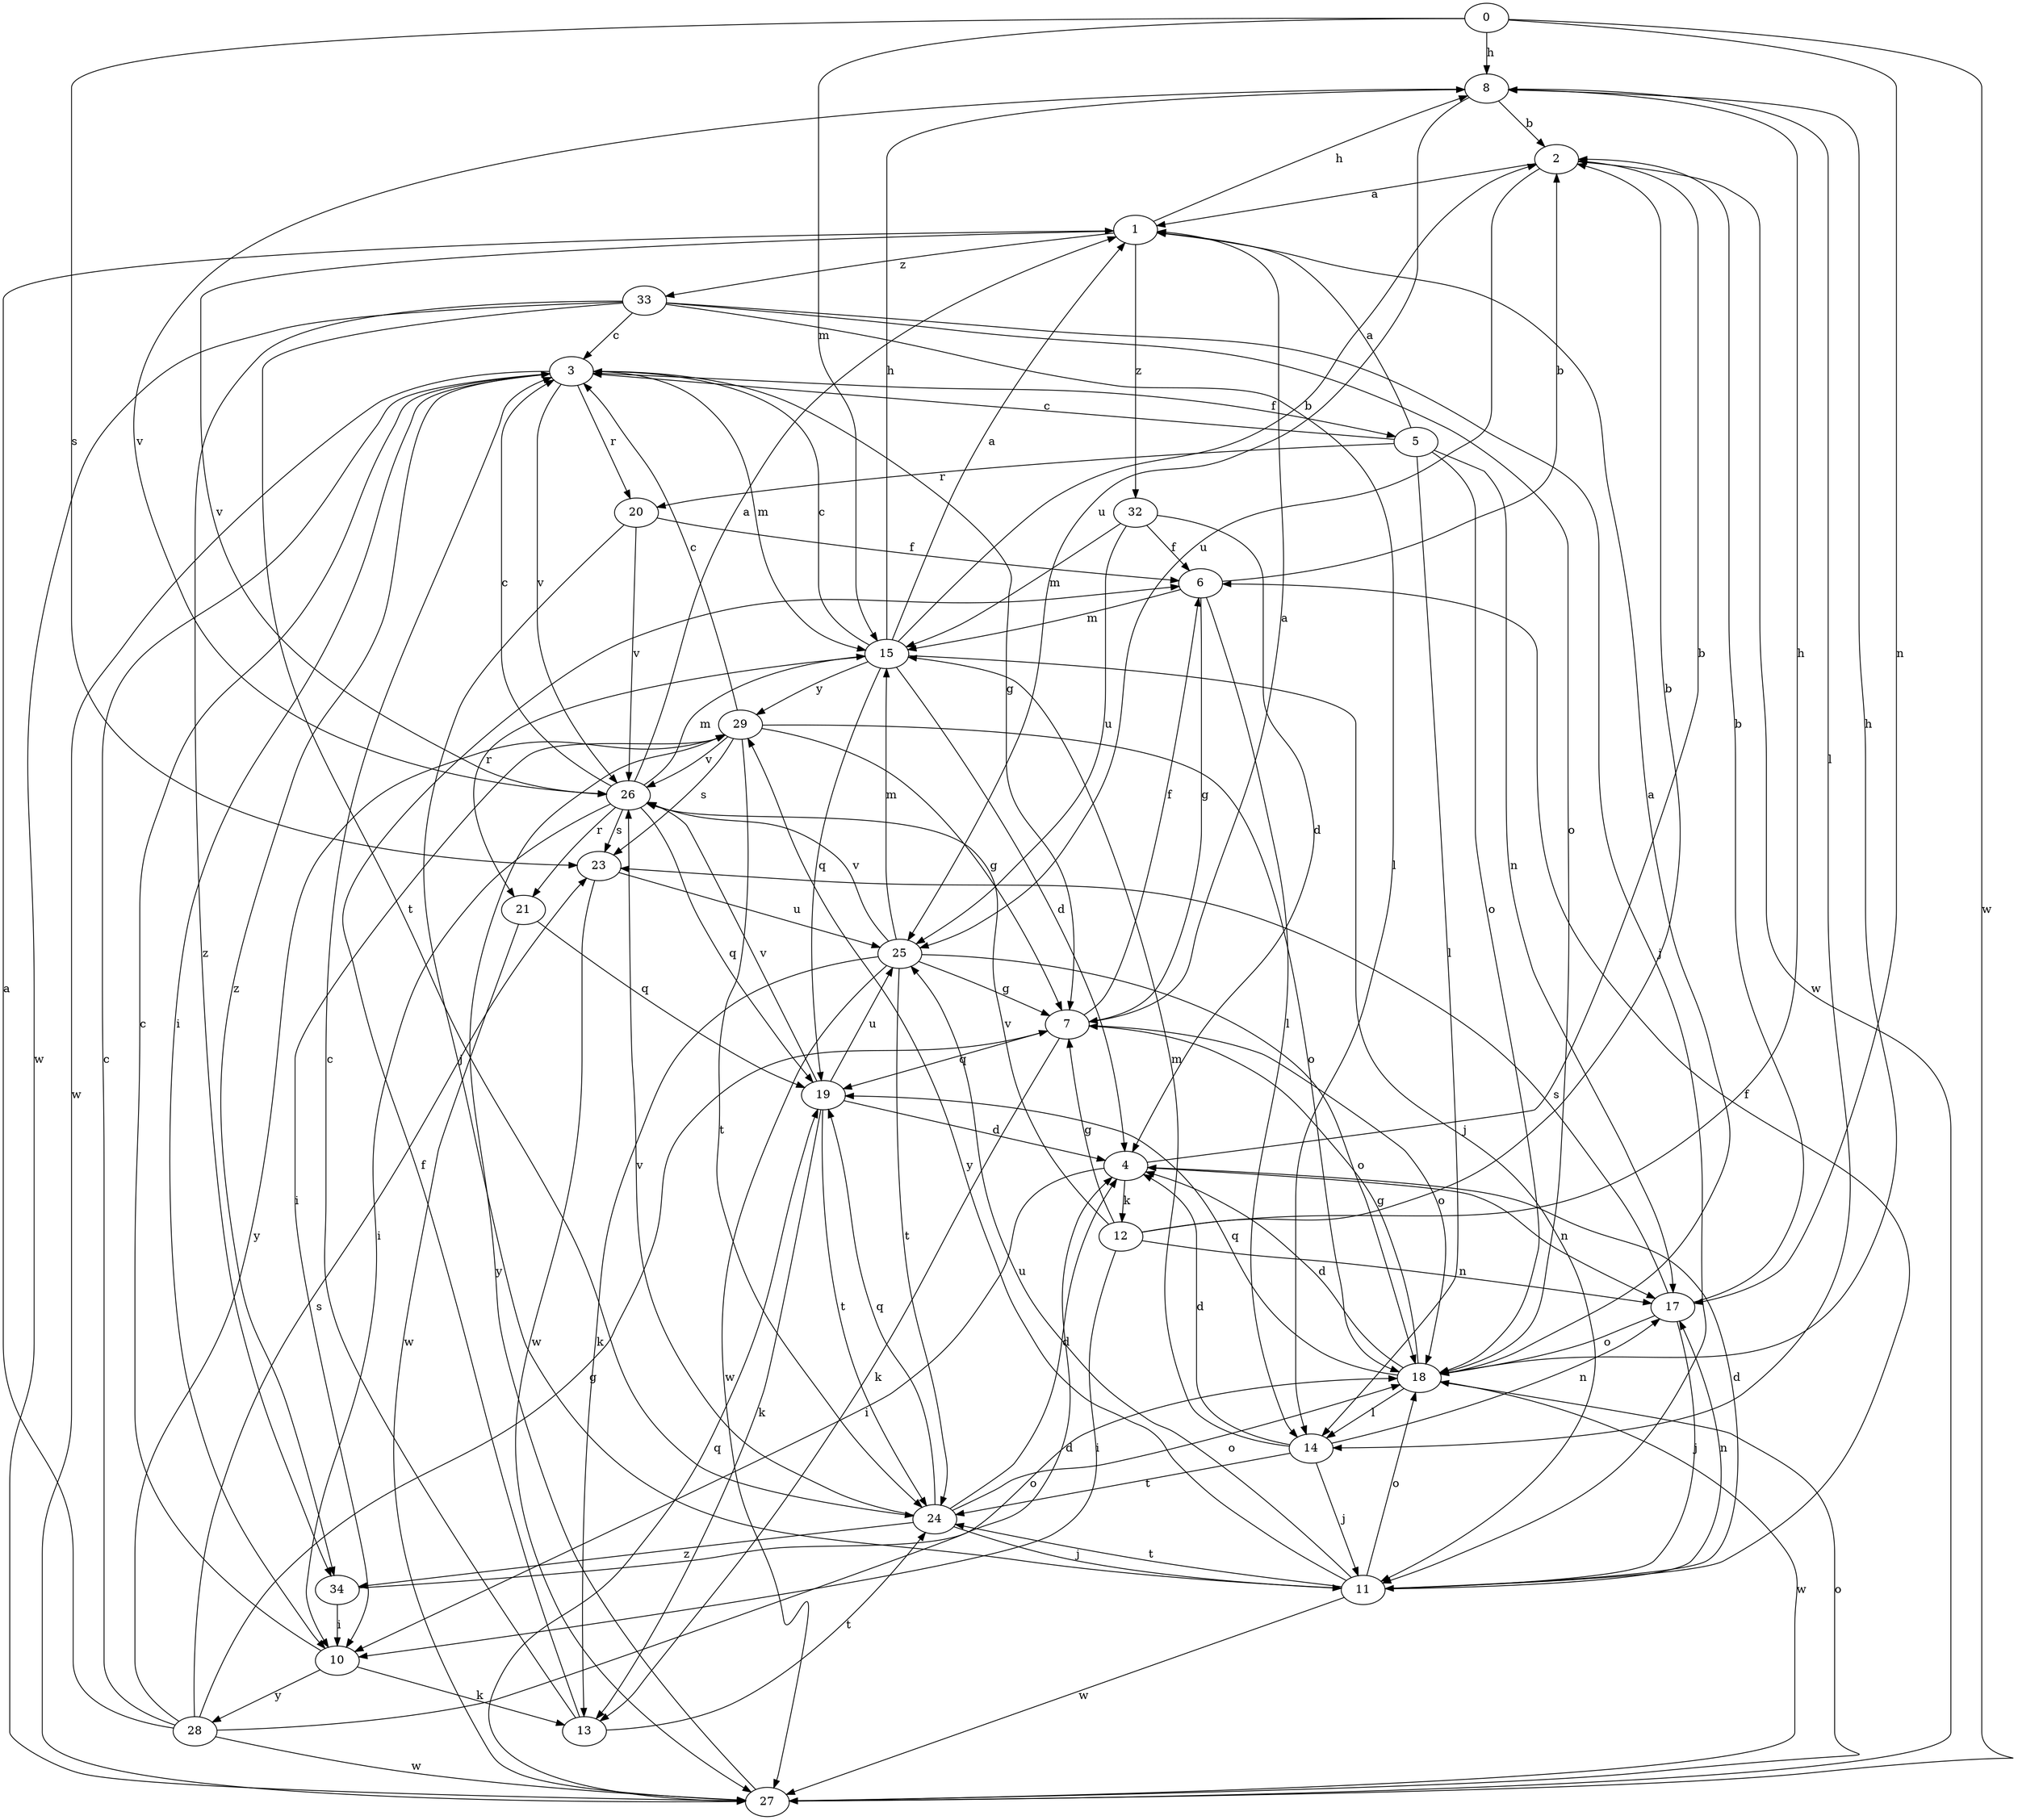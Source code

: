 strict digraph  {
0;
1;
2;
3;
4;
5;
6;
7;
8;
10;
11;
12;
13;
14;
15;
17;
18;
19;
20;
21;
23;
24;
25;
26;
27;
28;
29;
32;
33;
34;
0 -> 8  [label=h];
0 -> 15  [label=m];
0 -> 17  [label=n];
0 -> 23  [label=s];
0 -> 27  [label=w];
1 -> 8  [label=h];
1 -> 26  [label=v];
1 -> 32  [label=z];
1 -> 33  [label=z];
2 -> 1  [label=a];
2 -> 25  [label=u];
2 -> 27  [label=w];
3 -> 5  [label=f];
3 -> 7  [label=g];
3 -> 10  [label=i];
3 -> 15  [label=m];
3 -> 20  [label=r];
3 -> 26  [label=v];
3 -> 27  [label=w];
3 -> 34  [label=z];
4 -> 2  [label=b];
4 -> 10  [label=i];
4 -> 12  [label=k];
4 -> 17  [label=n];
5 -> 1  [label=a];
5 -> 3  [label=c];
5 -> 14  [label=l];
5 -> 17  [label=n];
5 -> 18  [label=o];
5 -> 20  [label=r];
6 -> 2  [label=b];
6 -> 7  [label=g];
6 -> 14  [label=l];
6 -> 15  [label=m];
7 -> 1  [label=a];
7 -> 6  [label=f];
7 -> 13  [label=k];
7 -> 18  [label=o];
7 -> 19  [label=q];
8 -> 2  [label=b];
8 -> 14  [label=l];
8 -> 25  [label=u];
8 -> 26  [label=v];
10 -> 3  [label=c];
10 -> 13  [label=k];
10 -> 28  [label=y];
11 -> 4  [label=d];
11 -> 6  [label=f];
11 -> 17  [label=n];
11 -> 18  [label=o];
11 -> 24  [label=t];
11 -> 25  [label=u];
11 -> 27  [label=w];
11 -> 29  [label=y];
12 -> 2  [label=b];
12 -> 7  [label=g];
12 -> 8  [label=h];
12 -> 10  [label=i];
12 -> 17  [label=n];
12 -> 26  [label=v];
13 -> 3  [label=c];
13 -> 6  [label=f];
13 -> 24  [label=t];
14 -> 4  [label=d];
14 -> 11  [label=j];
14 -> 15  [label=m];
14 -> 17  [label=n];
14 -> 24  [label=t];
15 -> 1  [label=a];
15 -> 2  [label=b];
15 -> 3  [label=c];
15 -> 4  [label=d];
15 -> 8  [label=h];
15 -> 11  [label=j];
15 -> 19  [label=q];
15 -> 21  [label=r];
15 -> 29  [label=y];
17 -> 2  [label=b];
17 -> 11  [label=j];
17 -> 18  [label=o];
17 -> 23  [label=s];
18 -> 1  [label=a];
18 -> 4  [label=d];
18 -> 7  [label=g];
18 -> 8  [label=h];
18 -> 14  [label=l];
18 -> 19  [label=q];
18 -> 27  [label=w];
19 -> 4  [label=d];
19 -> 13  [label=k];
19 -> 24  [label=t];
19 -> 25  [label=u];
19 -> 26  [label=v];
20 -> 6  [label=f];
20 -> 11  [label=j];
20 -> 26  [label=v];
21 -> 19  [label=q];
21 -> 27  [label=w];
23 -> 25  [label=u];
23 -> 27  [label=w];
24 -> 4  [label=d];
24 -> 11  [label=j];
24 -> 18  [label=o];
24 -> 19  [label=q];
24 -> 26  [label=v];
24 -> 34  [label=z];
25 -> 7  [label=g];
25 -> 13  [label=k];
25 -> 15  [label=m];
25 -> 18  [label=o];
25 -> 24  [label=t];
25 -> 26  [label=v];
25 -> 27  [label=w];
26 -> 1  [label=a];
26 -> 3  [label=c];
26 -> 10  [label=i];
26 -> 15  [label=m];
26 -> 19  [label=q];
26 -> 21  [label=r];
26 -> 23  [label=s];
27 -> 18  [label=o];
27 -> 19  [label=q];
27 -> 29  [label=y];
28 -> 1  [label=a];
28 -> 3  [label=c];
28 -> 4  [label=d];
28 -> 7  [label=g];
28 -> 23  [label=s];
28 -> 27  [label=w];
28 -> 29  [label=y];
29 -> 3  [label=c];
29 -> 7  [label=g];
29 -> 10  [label=i];
29 -> 18  [label=o];
29 -> 23  [label=s];
29 -> 24  [label=t];
29 -> 26  [label=v];
32 -> 4  [label=d];
32 -> 6  [label=f];
32 -> 15  [label=m];
32 -> 25  [label=u];
33 -> 3  [label=c];
33 -> 11  [label=j];
33 -> 14  [label=l];
33 -> 18  [label=o];
33 -> 24  [label=t];
33 -> 27  [label=w];
33 -> 34  [label=z];
34 -> 10  [label=i];
34 -> 18  [label=o];
}

